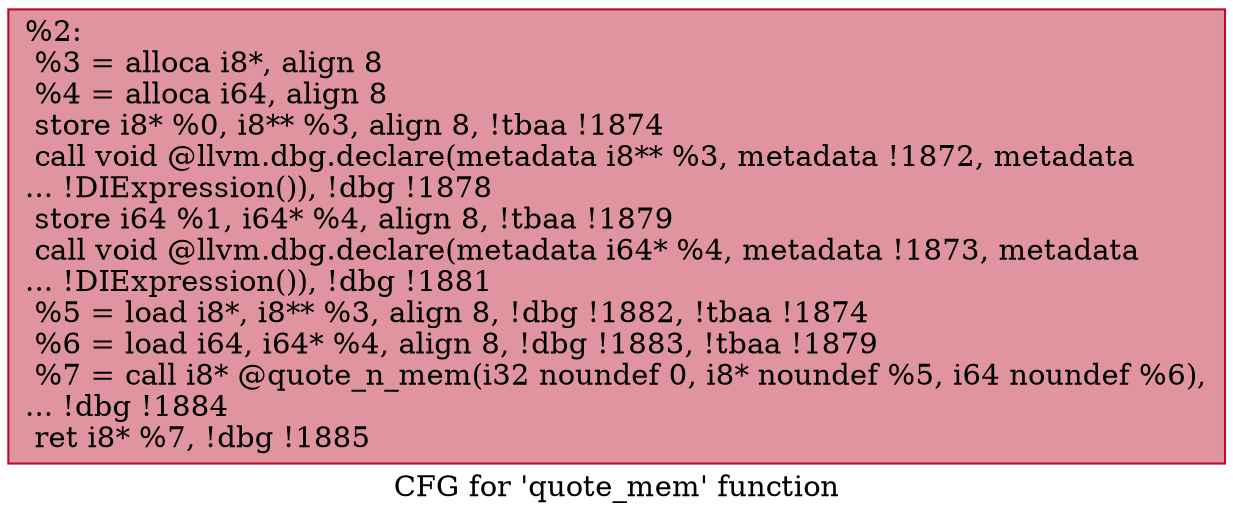 digraph "CFG for 'quote_mem' function" {
	label="CFG for 'quote_mem' function";

	Node0x20b90b0 [shape=record,color="#b70d28ff", style=filled, fillcolor="#b70d2870",label="{%2:\l  %3 = alloca i8*, align 8\l  %4 = alloca i64, align 8\l  store i8* %0, i8** %3, align 8, !tbaa !1874\l  call void @llvm.dbg.declare(metadata i8** %3, metadata !1872, metadata\l... !DIExpression()), !dbg !1878\l  store i64 %1, i64* %4, align 8, !tbaa !1879\l  call void @llvm.dbg.declare(metadata i64* %4, metadata !1873, metadata\l... !DIExpression()), !dbg !1881\l  %5 = load i8*, i8** %3, align 8, !dbg !1882, !tbaa !1874\l  %6 = load i64, i64* %4, align 8, !dbg !1883, !tbaa !1879\l  %7 = call i8* @quote_n_mem(i32 noundef 0, i8* noundef %5, i64 noundef %6),\l... !dbg !1884\l  ret i8* %7, !dbg !1885\l}"];
}
